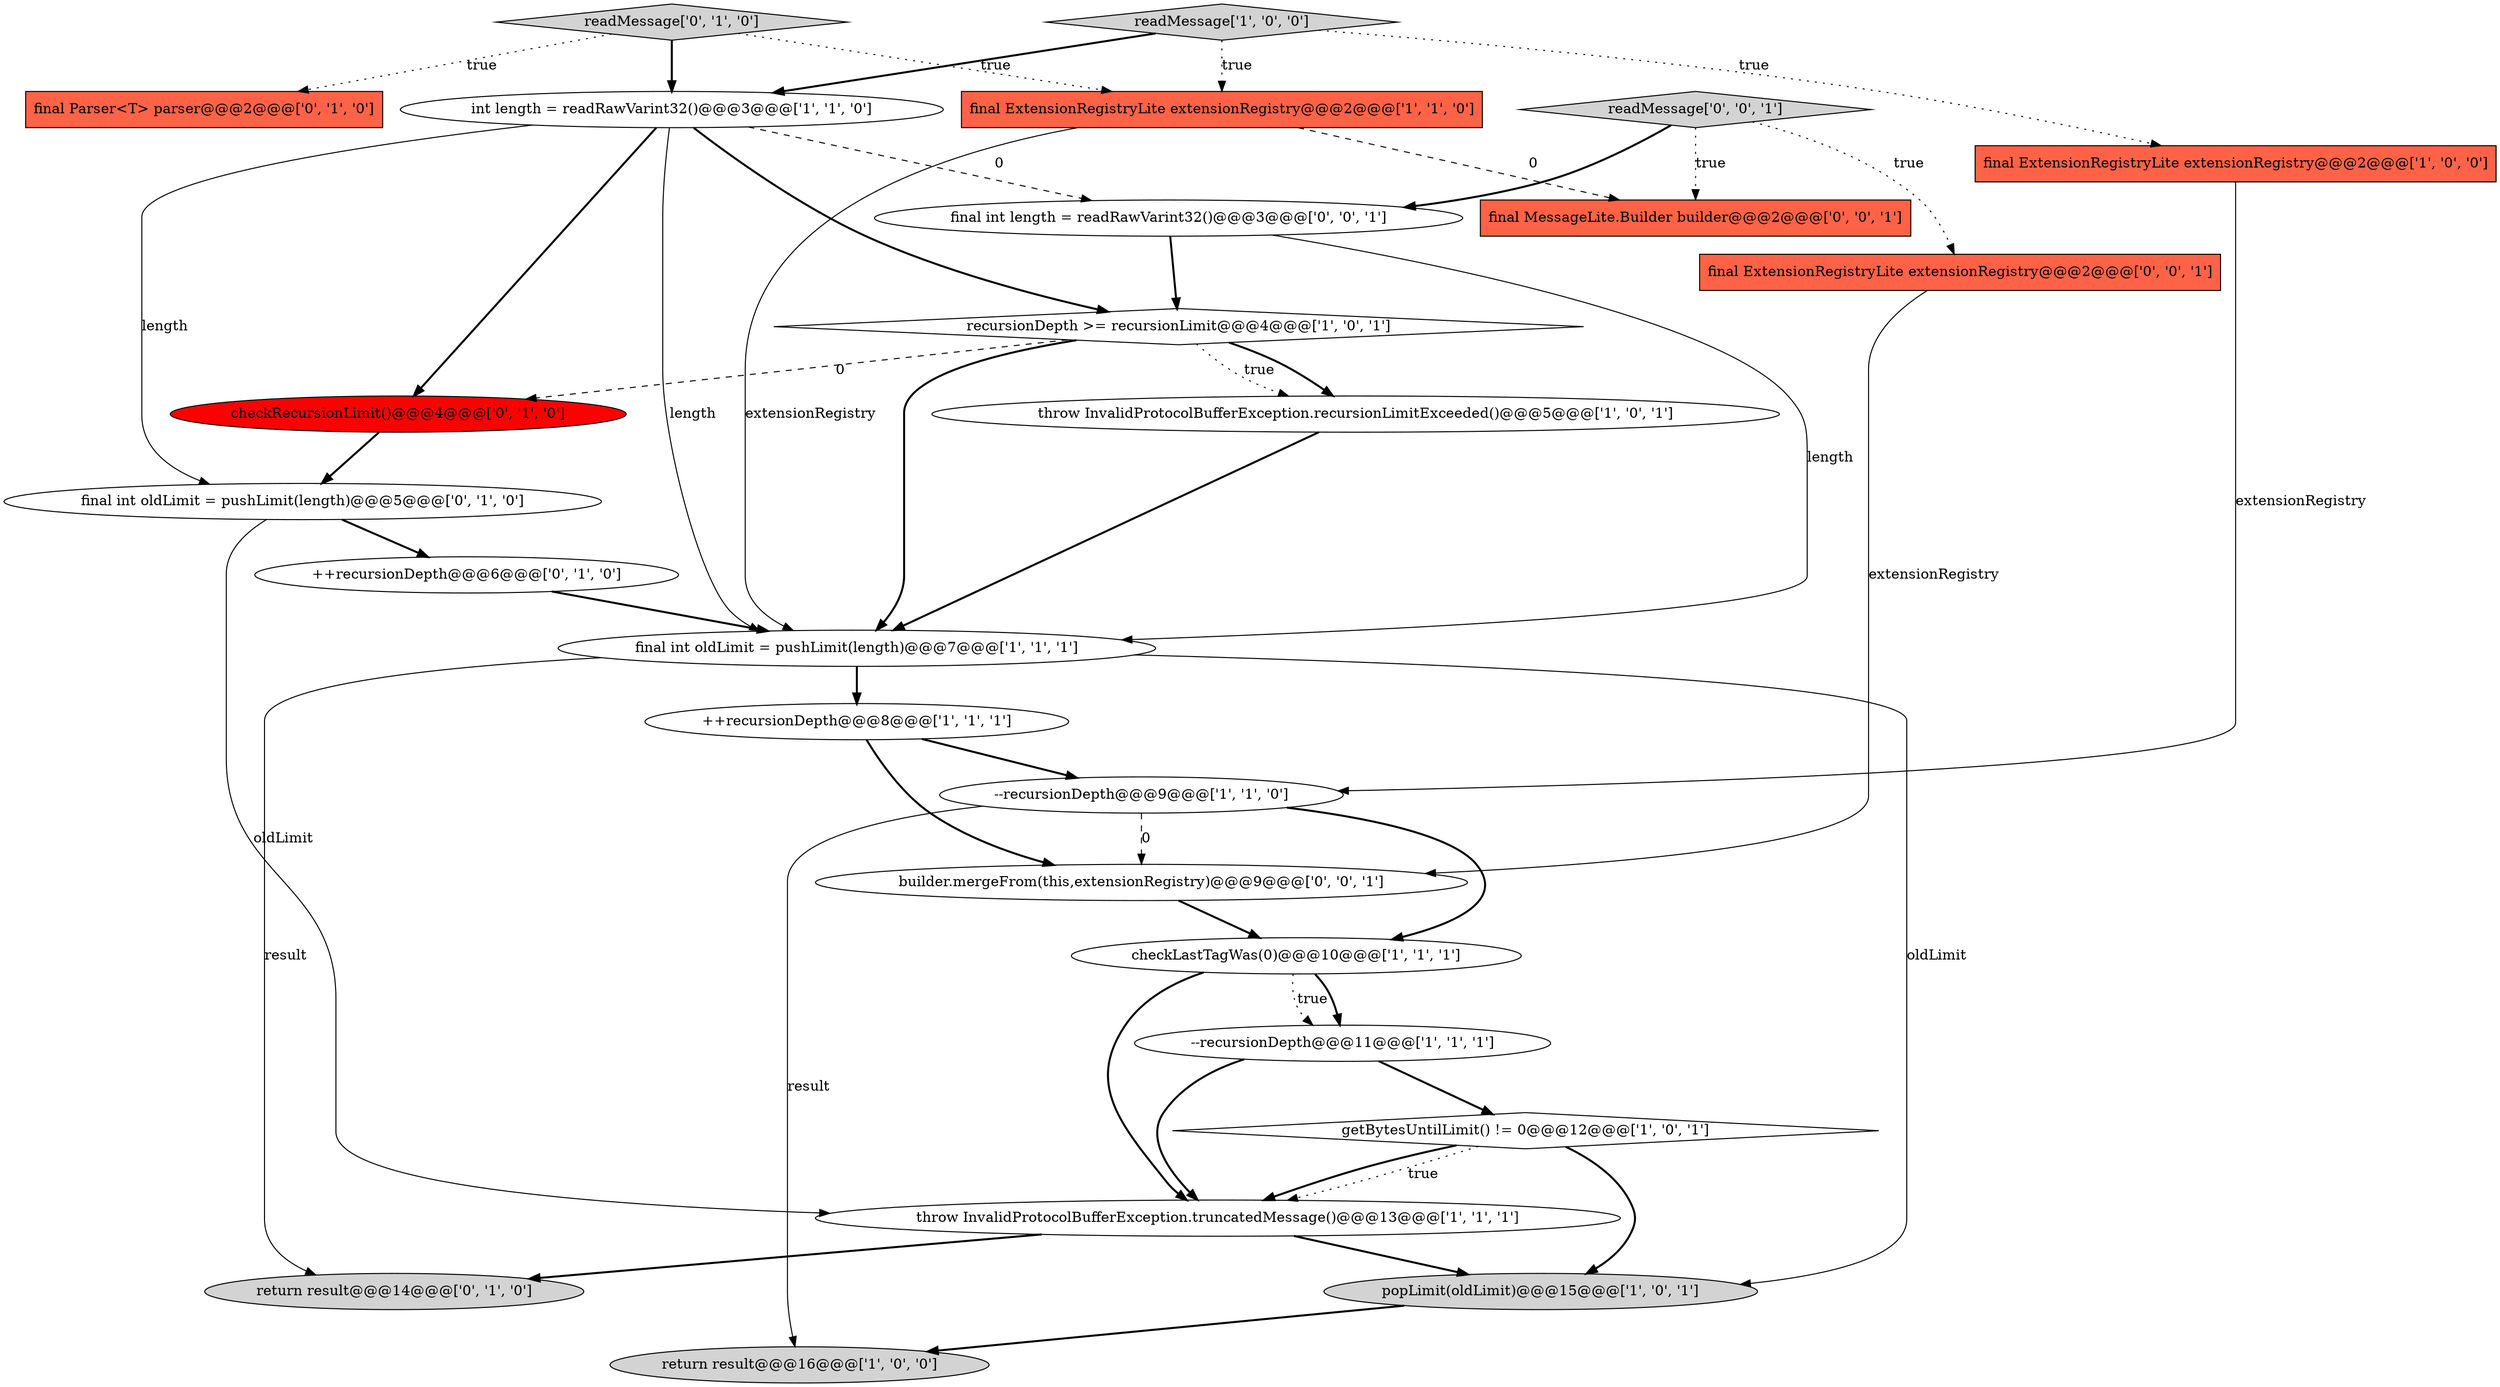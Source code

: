 digraph {
5 [style = filled, label = "recursionDepth >= recursionLimit@@@4@@@['1', '0', '1']", fillcolor = white, shape = diamond image = "AAA0AAABBB1BBB"];
10 [style = filled, label = "popLimit(oldLimit)@@@15@@@['1', '0', '1']", fillcolor = lightgray, shape = ellipse image = "AAA0AAABBB1BBB"];
22 [style = filled, label = "final ExtensionRegistryLite extensionRegistry@@@2@@@['0', '0', '1']", fillcolor = tomato, shape = box image = "AAA0AAABBB3BBB"];
2 [style = filled, label = "throw InvalidProtocolBufferException.recursionLimitExceeded()@@@5@@@['1', '0', '1']", fillcolor = white, shape = ellipse image = "AAA0AAABBB1BBB"];
20 [style = filled, label = "return result@@@14@@@['0', '1', '0']", fillcolor = lightgray, shape = ellipse image = "AAA0AAABBB2BBB"];
8 [style = filled, label = "--recursionDepth@@@11@@@['1', '1', '1']", fillcolor = white, shape = ellipse image = "AAA0AAABBB1BBB"];
18 [style = filled, label = "readMessage['0', '1', '0']", fillcolor = lightgray, shape = diamond image = "AAA0AAABBB2BBB"];
24 [style = filled, label = "final int length = readRawVarint32()@@@3@@@['0', '0', '1']", fillcolor = white, shape = ellipse image = "AAA0AAABBB3BBB"];
23 [style = filled, label = "final MessageLite.Builder builder@@@2@@@['0', '0', '1']", fillcolor = tomato, shape = box image = "AAA0AAABBB3BBB"];
25 [style = filled, label = "readMessage['0', '0', '1']", fillcolor = lightgray, shape = diamond image = "AAA0AAABBB3BBB"];
13 [style = filled, label = "final int oldLimit = pushLimit(length)@@@7@@@['1', '1', '1']", fillcolor = white, shape = ellipse image = "AAA0AAABBB1BBB"];
19 [style = filled, label = "final int oldLimit = pushLimit(length)@@@5@@@['0', '1', '0']", fillcolor = white, shape = ellipse image = "AAA0AAABBB2BBB"];
16 [style = filled, label = "checkRecursionLimit()@@@4@@@['0', '1', '0']", fillcolor = red, shape = ellipse image = "AAA1AAABBB2BBB"];
0 [style = filled, label = "return result@@@16@@@['1', '0', '0']", fillcolor = lightgray, shape = ellipse image = "AAA0AAABBB1BBB"];
3 [style = filled, label = "throw InvalidProtocolBufferException.truncatedMessage()@@@13@@@['1', '1', '1']", fillcolor = white, shape = ellipse image = "AAA0AAABBB1BBB"];
11 [style = filled, label = "readMessage['1', '0', '0']", fillcolor = lightgray, shape = diamond image = "AAA0AAABBB1BBB"];
6 [style = filled, label = "checkLastTagWas(0)@@@10@@@['1', '1', '1']", fillcolor = white, shape = ellipse image = "AAA0AAABBB1BBB"];
12 [style = filled, label = "--recursionDepth@@@9@@@['1', '1', '0']", fillcolor = white, shape = ellipse image = "AAA0AAABBB1BBB"];
9 [style = filled, label = "getBytesUntilLimit() != 0@@@12@@@['1', '0', '1']", fillcolor = white, shape = diamond image = "AAA0AAABBB1BBB"];
14 [style = filled, label = "int length = readRawVarint32()@@@3@@@['1', '1', '0']", fillcolor = white, shape = ellipse image = "AAA0AAABBB1BBB"];
17 [style = filled, label = "++recursionDepth@@@6@@@['0', '1', '0']", fillcolor = white, shape = ellipse image = "AAA0AAABBB2BBB"];
15 [style = filled, label = "final Parser<T> parser@@@2@@@['0', '1', '0']", fillcolor = tomato, shape = box image = "AAA0AAABBB2BBB"];
7 [style = filled, label = "++recursionDepth@@@8@@@['1', '1', '1']", fillcolor = white, shape = ellipse image = "AAA0AAABBB1BBB"];
1 [style = filled, label = "final ExtensionRegistryLite extensionRegistry@@@2@@@['1', '0', '0']", fillcolor = tomato, shape = box image = "AAA0AAABBB1BBB"];
21 [style = filled, label = "builder.mergeFrom(this,extensionRegistry)@@@9@@@['0', '0', '1']", fillcolor = white, shape = ellipse image = "AAA0AAABBB3BBB"];
4 [style = filled, label = "final ExtensionRegistryLite extensionRegistry@@@2@@@['1', '1', '0']", fillcolor = tomato, shape = box image = "AAA0AAABBB1BBB"];
14->16 [style = bold, label=""];
14->24 [style = dashed, label="0"];
6->3 [style = bold, label=""];
4->13 [style = solid, label="extensionRegistry"];
13->10 [style = solid, label="oldLimit"];
21->6 [style = bold, label=""];
11->14 [style = bold, label=""];
13->20 [style = solid, label="result"];
7->12 [style = bold, label=""];
11->1 [style = dotted, label="true"];
8->3 [style = bold, label=""];
12->0 [style = solid, label="result"];
14->13 [style = solid, label="length"];
1->12 [style = solid, label="extensionRegistry"];
18->15 [style = dotted, label="true"];
19->17 [style = bold, label=""];
11->4 [style = dotted, label="true"];
9->10 [style = bold, label=""];
16->19 [style = bold, label=""];
12->6 [style = bold, label=""];
12->21 [style = dashed, label="0"];
24->13 [style = solid, label="length"];
24->5 [style = bold, label=""];
2->13 [style = bold, label=""];
5->16 [style = dashed, label="0"];
3->10 [style = bold, label=""];
25->24 [style = bold, label=""];
5->2 [style = bold, label=""];
3->20 [style = bold, label=""];
6->8 [style = dotted, label="true"];
13->7 [style = bold, label=""];
5->13 [style = bold, label=""];
10->0 [style = bold, label=""];
6->8 [style = bold, label=""];
8->9 [style = bold, label=""];
25->22 [style = dotted, label="true"];
7->21 [style = bold, label=""];
9->3 [style = bold, label=""];
22->21 [style = solid, label="extensionRegistry"];
17->13 [style = bold, label=""];
18->4 [style = dotted, label="true"];
25->23 [style = dotted, label="true"];
19->3 [style = solid, label="oldLimit"];
14->19 [style = solid, label="length"];
4->23 [style = dashed, label="0"];
18->14 [style = bold, label=""];
9->3 [style = dotted, label="true"];
5->2 [style = dotted, label="true"];
14->5 [style = bold, label=""];
}
